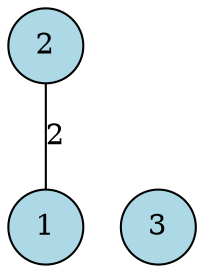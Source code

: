 strict graph "G" {
rankdir=BT;
1 [size=2, neighborhood="['A', 'B']", shape=circle, style=filled, fillcolor=lightblue];
2 [size=3, neighborhood="['A', 'B', 'C']", shape=circle, style=filled, fillcolor=lightblue];
3 [size=2, neighborhood="['C', 'D']", shape=circle, style=filled, fillcolor=lightblue];
1 -- 2 [weight=2, label=2];
}
